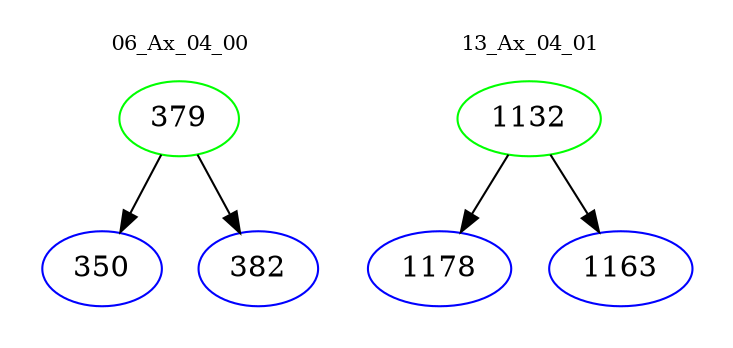 digraph{
subgraph cluster_0 {
color = white
label = "06_Ax_04_00";
fontsize=10;
T0_379 [label="379", color="green"]
T0_379 -> T0_350 [color="black"]
T0_350 [label="350", color="blue"]
T0_379 -> T0_382 [color="black"]
T0_382 [label="382", color="blue"]
}
subgraph cluster_1 {
color = white
label = "13_Ax_04_01";
fontsize=10;
T1_1132 [label="1132", color="green"]
T1_1132 -> T1_1178 [color="black"]
T1_1178 [label="1178", color="blue"]
T1_1132 -> T1_1163 [color="black"]
T1_1163 [label="1163", color="blue"]
}
}
